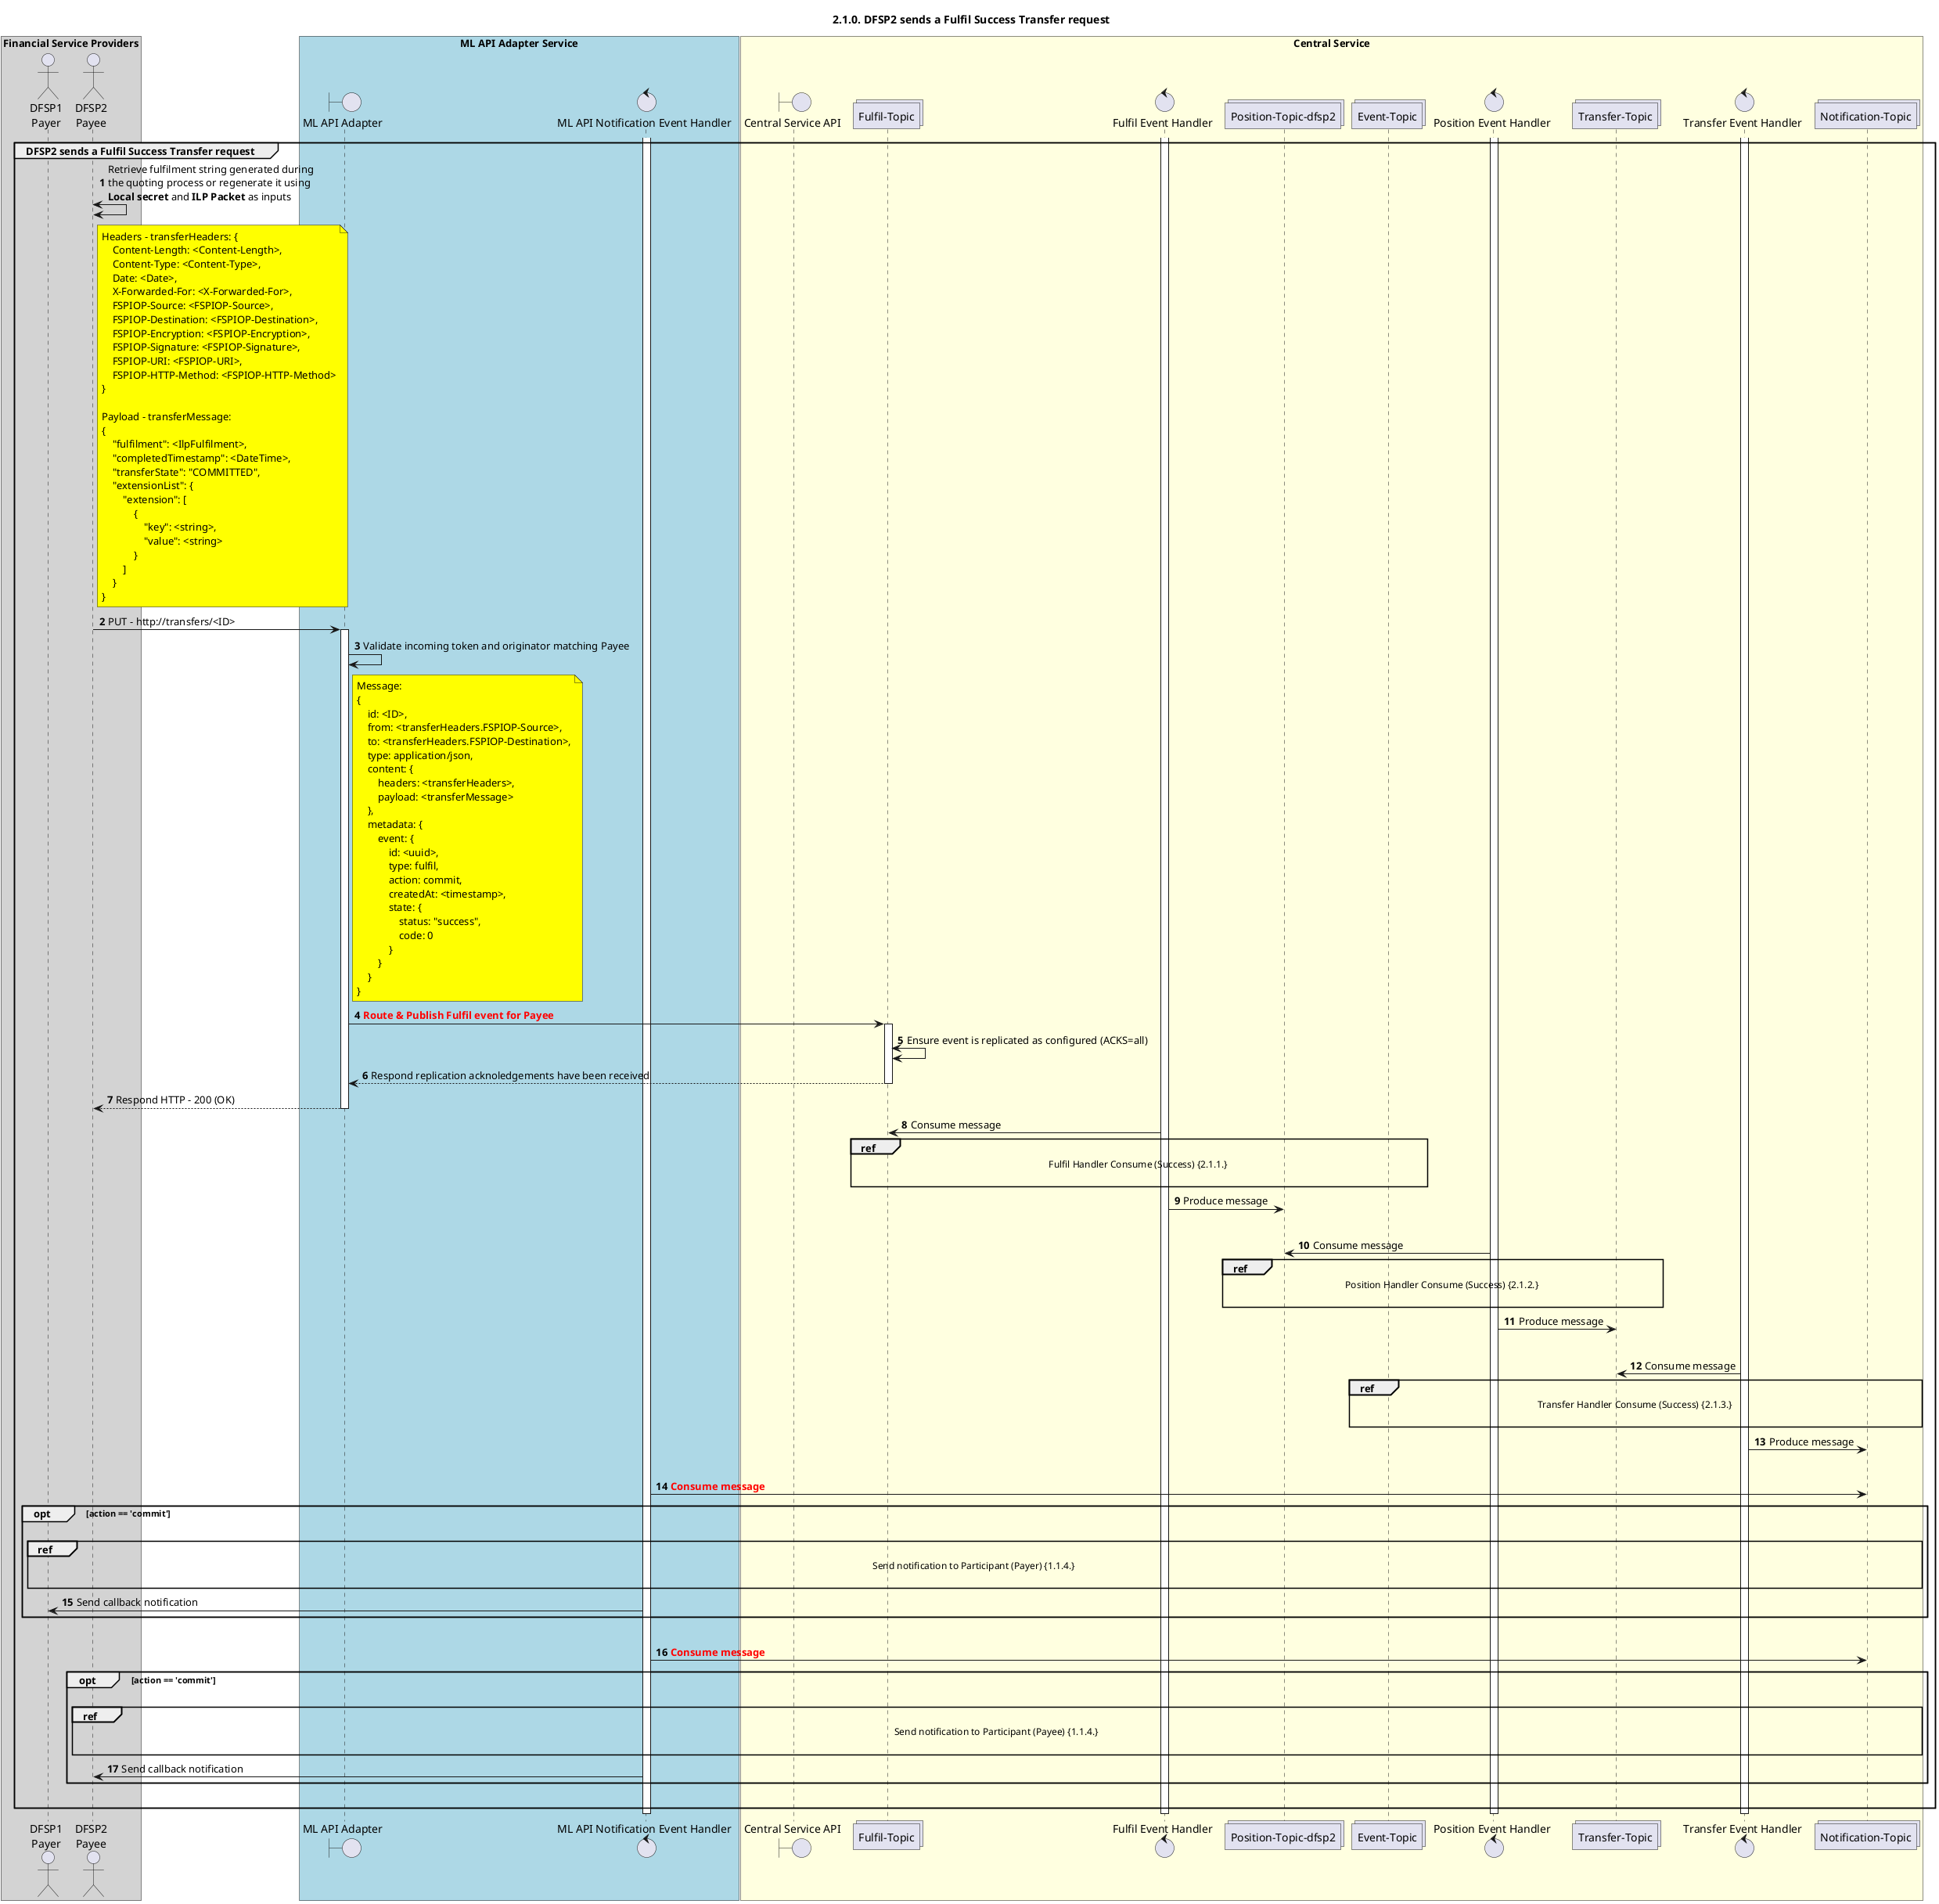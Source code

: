 @startuml
' declate title
title 2.1.0. DFSP2 sends a Fulfil Success Transfer request

autonumber

' Actor Keys:
'   boundary - APIs/Interfaces, etc
'   collections - Kafka Topics
'   control - Kafka Consumers
'   entity - Database Access Objects
'   database - Database Persistance Store

' declare actors
actor "DFSP1\nPayer" as DFSP1
actor "DFSP2\nPayee" as DFSP2
boundary "ML API Adapter" as MLAPI
control "ML API Notification Event Handler" as NOTIFY_HANDLER
boundary "Central Service API" as CSAPI
collections "Fulfil-Topic" as TOPIC_FULFIL
control "Fulfil Event Handler" as FULF_HANDLER
collections "Position-Topic-dfsp2" as TOPIC_POSITION_DFSP2
control "Position Event Handler" as POS_HANDLER
collections "Transfer-Topic" as TOPIC_TRANSFERS
collections "Event-Topic" as TOPIC_EVENTS
control "Transfer Event Handler" as TRANS_HANDLER
collections "Notification-Topic" as TOPIC_NOTIFICATIONS

box "Financial Service Providers" #lightGray
	participant DFSP1
	participant DFSP2
end box

box "ML API Adapter Service" #LightBlue
	participant MLAPI
	participant NOTIFY_HANDLER
end box

box "Central Service" #LightYellow
    participant CSAPI
	participant TOPIC_FULFIL
    participant FULF_HANDLER
    participant TOPIC_POSITION_DFSP2
    participant TOPIC_EVENTS
    participant POS_HANDLER
    participant TOPIC_TRANSFERS
    participant TRANS_HANDLER
    participant TOPIC_NOTIFICATIONS
end box

' start flow
activate NOTIFY_HANDLER
activate FULF_HANDLER
activate POS_HANDLER
activate TRANS_HANDLER
group DFSP2 sends a Fulfil Success Transfer request
    DFSP2 <-> DFSP2: Retrieve fulfilment string generated during\nthe quoting process or regenerate it using\n**Local secret** and **ILP Packet** as inputs
    note right of DFSP2 #yellow
        Headers - transferHeaders: {
            Content-Length: <Content-Length>,
            Content-Type: <Content-Type>,
            Date: <Date>,
            X-Forwarded-For: <X-Forwarded-For>,
            FSPIOP-Source: <FSPIOP-Source>,
            FSPIOP-Destination: <FSPIOP-Destination>,
            FSPIOP-Encryption: <FSPIOP-Encryption>,
            FSPIOP-Signature: <FSPIOP-Signature>,
            FSPIOP-URI: <FSPIOP-URI>,
            FSPIOP-HTTP-Method: <FSPIOP-HTTP-Method>
        }

        Payload - transferMessage:
        {
            "fulfilment": <IlpFulfilment>,
            "completedTimestamp": <DateTime>,
            "transferState": "COMMITTED",
            "extensionList": {
                "extension": [
                    {
                        "key": <string>,
                        "value": <string>
                    }
                ]
            }
        }
    end note
    DFSP2 -> MLAPI: PUT - http://transfers/<ID>
    activate MLAPI
    MLAPI -> MLAPI: Validate incoming token and originator matching Payee
    note right of MLAPI #yellow
        Message:
        {
            id: <ID>,
            from: <transferHeaders.FSPIOP-Source>,
            to: <transferHeaders.FSPIOP-Destination>,
            type: application/json,
            content: {
                headers: <transferHeaders>,
                payload: <transferMessage>
            },
            metadata: {
                event: {
                    id: <uuid>,
                    type: fulfil,
                    action: commit,
                    createdAt: <timestamp>,
                    state: {
                        status: "success",
                        code: 0
                    }
                }
            }
        }
    end note
    MLAPI -> TOPIC_FULFIL: <color #FF0000>**Route & Publish Fulfil event for Payee**</color>
    activate TOPIC_FULFIL
    TOPIC_FULFIL <-> TOPIC_FULFIL: Ensure event is replicated as configured (ACKS=all)
    TOPIC_FULFIL --> MLAPI: Respond replication acknoledgements have been received
    deactivate TOPIC_FULFIL
    MLAPI --> DFSP2: Respond HTTP - 200 (OK)
    deactivate MLAPI
    TOPIC_FULFIL <- FULF_HANDLER: Consume message
    ref over TOPIC_FULFIL, TOPIC_EVENTS:  Fulfil Handler Consume (Success) {2.1.1.} \n
    FULF_HANDLER -> TOPIC_POSITION_DFSP2: Produce message
    |||
    TOPIC_POSITION_DFSP2 <- POS_HANDLER: Consume message
    ref over TOPIC_POSITION_DFSP2, TOPIC_TRANSFERS:  Position Handler Consume (Success) {2.1.2.} \n
    POS_HANDLER -> TOPIC_TRANSFERS: Produce message
    |||
    TOPIC_TRANSFERS <- TRANS_HANDLER: Consume message
    ref over TOPIC_EVENTS, TOPIC_NOTIFICATIONS: Transfer Handler Consume (Success) {2.1.3.} \n
    TRANS_HANDLER -> TOPIC_NOTIFICATIONS: Produce message
    |||
    TOPIC_NOTIFICATIONS <- NOTIFY_HANDLER: <color #FF0000>**Consume message**</color>
    opt action == 'commit'
        |||
        ref over DFSP1, TOPIC_NOTIFICATIONS: Send notification to Participant (Payer) {1.1.4.} \n
        NOTIFY_HANDLER -> DFSP1: Send callback notification
    end
    |||
    TOPIC_NOTIFICATIONS <- NOTIFY_HANDLER: <color #FF0000>**Consume message**</color>
    opt action == 'commit'
        |||
        ref over DFSP2, TOPIC_NOTIFICATIONS: Send notification to Participant (Payee) {1.1.4.} \n
        NOTIFY_HANDLER -> DFSP2: Send callback notification
    end
    |||
end
deactivate TRANS_HANDLER
deactivate POS_HANDLER
deactivate FULF_HANDLER
deactivate NOTIFY_HANDLER
@enduml
